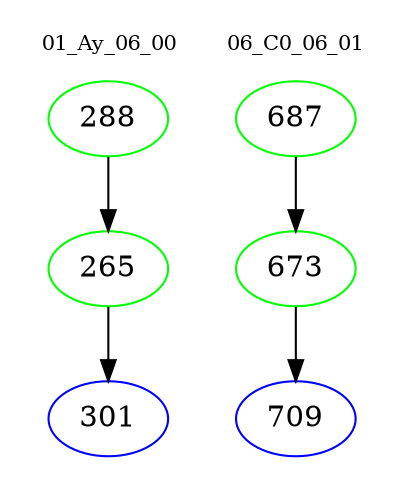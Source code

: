 digraph{
subgraph cluster_0 {
color = white
label = "01_Ay_06_00";
fontsize=10;
T0_288 [label="288", color="green"]
T0_288 -> T0_265 [color="black"]
T0_265 [label="265", color="green"]
T0_265 -> T0_301 [color="black"]
T0_301 [label="301", color="blue"]
}
subgraph cluster_1 {
color = white
label = "06_C0_06_01";
fontsize=10;
T1_687 [label="687", color="green"]
T1_687 -> T1_673 [color="black"]
T1_673 [label="673", color="green"]
T1_673 -> T1_709 [color="black"]
T1_709 [label="709", color="blue"]
}
}
